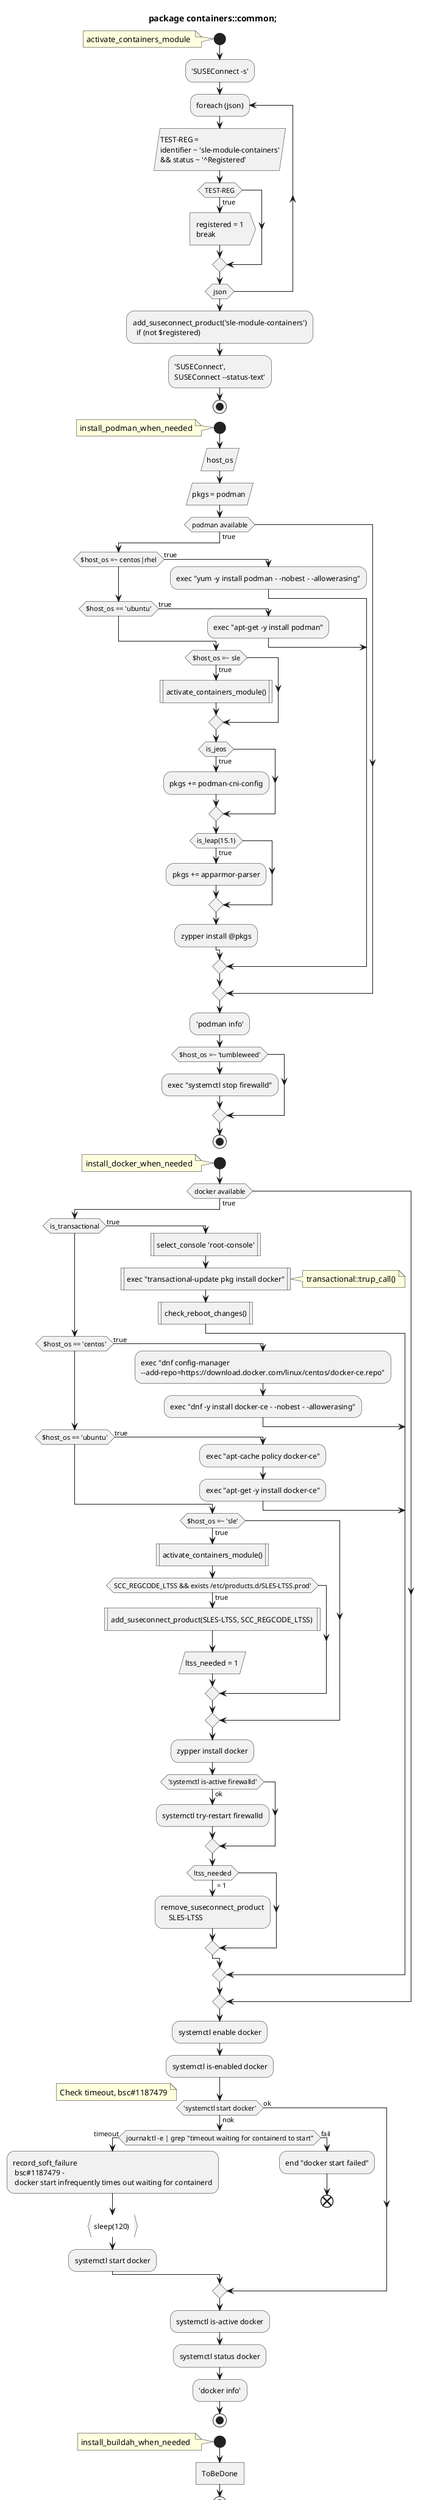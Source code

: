 ' # Copyright 2015-2021 SUSE LLC
' # SPDX-License-Identifier: GPL-2.0-or-later
' 
@startuml
!pragma useVerticalIf on

title package containers::common;

' use base Exporter;
' use Exporter;
' use strict;
' use warnings;
' use testapi;
' use registration;
' use version_utils;
' use utils qw(zypper_call systemctl file_content_replace script_retry script_output_retry);
' use containers::utils qw(can_build_sle_base registry_url container_ip container_route);
' use transactional qw(trup_call check_reboot_changes);
' use Mojo::JSON;
' 
' our @EXPORT = qw(is_unreleased_sle install_podman_when_needed install_docker_when_needed install_containerd_when_needed
'   test_container_runtime test_container_image scc_apply_docker_image_credentials scc_restore_docker_image_credentials
'   install_buildah_when_needed test_rpm_db_backend activate_containers_module check_containers_connectivity
'   test_search_registry);
' 
' sub is_unreleased_sle {
'     # If "SCC_URL" is set, it means we are in not-released SLE host and it points to proxy SCC url
'     return (get_var('SCC_URL', '') =~ /proxy/);
' }

start
note
activate_containers_module 
end note
'     my $registered = 0;
    :'SUSEConnect -s';
'     my ($running_version, $sp, $host_distri) = get_os_release;
    repeat:foreach (json)
         :TEST-REG = 
         identifier ~ 'sle-module-containers'
         && status ~ '^Registered'/

         if (TEST-REG) then(true)
            :registered = 1
            break >
         endif
    repeatwhile(json)
    :add_suseconnect_product('sle-module-containers') 
      if (not $registered);
    :'SUSEConnect',
    SUSEConnect --status-text';

stop 

start
note
install_podman_when_needed
end note
' sub  {
     :host_os/
     :pkgs = podman /

     if (podman available) then (true)
         if ($host_os =~ centos|rhel)  then(true)
             :exec "yum -y install podman - -nobest - -allowerasing";
         elseif ($host_os == 'ubuntu')  then (true)
             :exec "apt-get -y install podman";
         else
             ' # We may run openSUSE with DISTRI=sle and opensuse doesn't have SUSEConnect
            if ($host_os =~ sle) then(true)
                :activate_containers_module()|
            endif
            if (is_jeos) then(true)
                :pkgs += podman-cni-config;
            endif

            if (is_leap(15.1)) then (true)
                :pkgs += apparmor-parser;
            endif
            
            :zypper install @pkgs;
        
         endif
     endif
     :'podman info';
'     # In Tumbleweed podman containers can't access external network in some cases, e.g. when testing
'     # docker and podman in the same job. We would need to tweak firewalld with some extra configuration.
'     # It's just easier to stop it as we already have a test with podman+firewall
      if ($host_os =~ 'tumbleweed') then
      :exec "systemctl stop firewalld";
      endif
' }

stop


start
note
install_docker_when_needed
end note

'     my $host_os = shift;
     if (docker available) then (true)
        ' my $ltss_needed = 0;
         if (is_transactional) then (true)
            :select_console 'root-console'|
            :exec "transactional-update pkg install docker"|
            note right
            transactional::trup_call()
            end note
            :check_reboot_changes()|
         elseif ($host_os == 'centos') then (true)
            :exec "dnf config-manager 
            --add-repo=https://download.docker.com/linux/centos/docker-ce.repo";
             ' # if podman installed use flag "--allowerasing" to solve conflicts
            :exec "dnf -y install docker-ce - -nobest - -allowerasing";
         elseif ($host_os == 'ubuntu') then (true)
'             # Make sure you are about to install from the Docker repo instead of the default Ubuntu repo
            :exec "apt-cache policy docker-ce";
            :exec "apt-get -y install docker-ce";
         else
            if ($host_os =~ 'sle') then (true)
'                 # We may run openSUSE with DISTRI=sle and openSUSE does not have SUSEConnect
                :activate_containers_module()|
' 
'                 # Temporarly enable LTSS product on LTSS systems where it is not present
                if (SCC_REGCODE_LTSS && exists /etc/products.d/SLES-LTSS.prod') then (true)
                    :add_suseconnect_product(SLES-LTSS, SCC_REGCODE_LTSS) |
                    :ltss_needed = 1 /
                endif
            endif
' 
'             # docker package can be installed
            :zypper install docker;
' 
'             # Restart firewalld if enabled before. Ensure docker can properly interact (boo#1196801)
            if ('systemctl is-active firewalld') then (ok)
                :systemctl try-restart firewalld;
            endif
            if (ltss_needed) then ( = 1)
            :remove_suseconnect_product 
                SLES-LTSS;
            endif
        endif
    endif
' 
'     # docker daemon can be started
    :systemctl enable docker;
    :systemctl is-enabled docker;
'     # docker start, but taking bsc#1187479 into account. Please remove softfailure handling, once bsc#1187479 is solved.
    if ('systemctl start docker') then (ok)
    else (nok)
        note
        Check timeout, bsc#1187479
        end note
        if (journalctl -e | grep "timeout waiting for containerd to start") then (timeout)
'             # Retry one more time
            :record_soft_failure
             bsc#1187479 - 
             docker start infrequently times out waiting for containerd;
            :sleep(120) }
            :systemctl start docker;
        else (fail)
            :end "docker start failed";
            end
        endif
    endif
    :systemctl is-active docker;
    :systemctl status docker;
    :'docker info';
' 

stop


start
note
install_buildah_when_needed 
end note

:ToBeDone]

'     my $host_os = shift;
'     if (script_run("which buildah") != 0) {
'         if ($host_os eq 'centos') {
'             assert_script_run "dnf -y update", timeout => 900;
'             assert_script_run "dnf -y install buildah", timeout => 300;
'         elseif ($host_os eq 'ubuntu') {
'             script_retry("apt-get update", timeout => 900);
'             script_retry("apt-get -y install buildah", timeout => 300);
'         elseif ($host_os eq 'rhel') {
'             script_retry('yum update -y', timeout => 300);
'             script_retry('yum install -y buildah', timeout => 300);
'         } else {
'             activate_containers_module if $host_os =~ 'sle';
'             zypper_call('in buildah', timeout => 300);
'         }
'     }
'     if ((script_output 'buildah info') =~ m/Failed to decode the keys.+ostree_repo/) {
'         assert_script_run "sed -i 's/ostree_repo/#ostree_repo/' /etc/containers/storage.conf";
'         record_soft_failure 'bsc#1189893 - Failed to decode the keys [\"storage.options.ostree_repo\"] from \"/etc/containers/storage.conf\"';
'     }
'     record_info('buildah', script_output('buildah info'));
' }
stop

' sub install_containerd_when_needed {
'     my $registry = registry_url();
'     zypper_call('in containerd cni-plugins', timeout => 300);
'     zypper_call('in -t pattern apparmor') if is_sle('=15-SP3');
'     assert_script_run "curl " . data_url('containers/containerd.toml') . " -o /etc/containerd/config.toml";
'     file_content_replace("/etc/containerd/config.toml", REGISTRY => $registry);
'     assert_script_run('cat /etc/containerd/config.toml');
'     systemctl('start containerd.service');
'     record_info('containerd', script_output('containerd -h'));
' }
' 
' sub test_container_runtime {
'     my $runc = shift;
'     die "You must define the runtime!" unless $runc;
' 
'     # Installation of runtime
'     record_info 'Test #1', 'Test: Installation';
'     if (script_run("which $runc") != 0) {
'         if (is_transactional) {
'             select_console 'root-console';
'             trup_call("pkg install $runc");
'             check_reboot_changes;
'         } else {
'             zypper_call("in $runc");
'         }
'     } else {
'         record_info('INFO', "$runc is already installed on the system.");
'     }
'     record_info("$runc", script_output("$runc -v"));
' 
'     # create the OCI specification and verify that the template has been created
'     record_info 'Test #2', 'Test: OCI Specification';
'     assert_script_run("$runc spec");
'     assert_script_run('ls -l config.json');
'     script_run('cp config.json config.json.backup');
' 
'     # Modify the configuration to run the container in background
'     assert_script_run("sed -i -e '/\"terminal\":/ s/: .*/: false,/' config.json");
'     assert_script_run("sed -i -e 's/\"sh\"/\"echo\", \"Kalimera\"/' config.json");
' 
'     # Run (create, start, and delete) the container after it exits
'     record_info 'Test #3', 'Test: Use the run command';
'     assert_script_run("$runc run test1 | grep Kalimera");
' 
'     # Restore the default configuration
'     assert_script_run('mv config.json.backup config.json');
' 
'     assert_script_run("sed -i -e '/\"terminal\":/ s/: .*/: false,/' config.json");
'     assert_script_run("sed -i -e 's/\"sh\"/\"sleep\", \"120\"/' config.json");
' 
'     # Container Lifecycle
'     record_info 'Test #4', 'Test: Create a container';
'     assert_script_run("$runc create test2");
'     assert_script_run("$runc state test2 | grep status | grep created");
'     record_info 'Test #5', 'Test: List containers';
'     assert_script_run("$runc list | grep test2");
'     record_info 'Test #6', 'Test: Start a container';
'     assert_script_run("$runc start test2");
'     assert_script_run("$runc state test2 | grep running");
'     record_info 'Test #7', 'Test: Pause a container';
'     assert_script_run("$runc pause test2");
'     assert_script_run("$runc state test2 | grep paused");
'     record_info 'Test #8', 'Test: Resume a container';
'     assert_script_run("$runc resume test2");
'     assert_script_run("$runc state test2 | grep running");
'     record_info 'Test #9', 'Test: Stop a container';
'     assert_script_run("$runc kill test2 KILL");
'     sleep 30;
'     assert_script_run("$runc state test2 | grep stopped");
'     record_info 'Test #10', 'Test: Delete a container';
'     assert_script_run("$runc delete test2");
'     assert_script_run("! $runc state test2");
' 
'     # remove the configuration file
'     assert_script_run("rm config.json");
' }
' 
' sub test_search_registry {
'     my $engine = shift;
'     my @registries = qw(docker.io);
'     push @registries, qw(registry.opensuse.org registry.suse.com) if ($engine eq 'podman');
' 
'     foreach my $rlink (@registries) {
'         record_info("URL", "Scanning: $rlink");
'         my $res = script_run(sprintf(qq[set -o pipefail; %s search %s/busybox --format="{{.Name}}" |& tee ./out], $engine, $rlink));
'         if (script_run('grep "requested access to the resource is denied" ./out') == 0) {
'             record_soft_failure("bsc#1178214 Podman search doesn't work with SUSE Registry");
'             record_soft_failure("bsc#1198974 [sle15sp1,sle15sp2] podman search wrong return code") if ($res != 125);
'         }
'         die 'Unexpected error during search!' if ($res && $res != 125);
'     }
' }
' 
' # Test a given image. Takes the image and container runtime (docker or podman) as arguments
' sub test_container_image {
'     my %args = @_;
'     my $image = $args{image};
'     my $runtime = $args{runtime};
'     my $logfile = "/var/tmp/container_logs";
' 
'     die 'Argument $image not provided!' unless $image;
'     die 'Argument $runtime not provided!' unless $runtime;
' 
'     # Images from docker.io registry are listed without the 'docker.io/library/'
'     # Images from custom registry are listed with the '$registry/library/'
'     $image =~ s/^docker\.io\/library\///;
' 
'     my $smoketest = qq[/bin/sh -c '/bin/uname -r; /bin/echo "Heartbeat from $image"'];
' 
'     $runtime->pull($image, timeout => 420);
'     $runtime->check_image_in_host($image);
'     $runtime->create_container(image => $image, name => 'testing', cmd => $smoketest);
'     return if $runtime->runtime eq 'buildah';
'     $runtime->start_container('testing');
'     $runtime->halt_container('testing');
'     $runtime->get_container_logs('testing', $logfile);
'     $runtime->remove_container('testing');
'     if (script_run("grep \"`uname -r`\" '$logfile'") != 0) {
'         upload_logs("$logfile");
'         die "Kernel smoke test failed for $image";
'     }
'     if (script_run("grep \"Heartbeat from $image\" '$logfile'") != 0) {
'         upload_logs("$logfile");
'         die "Heartbeat test failed for $image";
'     }
'     assert_script_run "rm -f $logfile";
' }
' 
' sub scc_apply_docker_image_credentials {
'     my $regcode = get_var 'SCC_DOCKER_IMAGE';
'     assert_script_run "cp /etc/zypp/credentials.d/SCCcredentials{,.bak}";
'     assert_script_run "echo -ne \"$regcode\" > /etc/zypp/credentials.d/SCCcredentials";
' }
' 
' sub scc_restore_docker_image_credentials {
'     assert_script_run "cp /etc/zypp/credentials.d/SCCcredentials{.bak,}" if (is_sle() && get_var('SCC_DOCKER_IMAGE'));
' }
' 
' sub test_rpm_db_backend {
'     my %args = @_;
'     my $image = $args{image};
'     my $runtime = $args{runtime};
' 
'     die 'Argument $image not provided!' unless $image;
'     die 'Argument $runtime not provided!' unless $runtime;
' 
'     my ($running_version, $sp, $host_distri) = get_os_release("$runtime run $image");
'     # TW and SLE 15-SP3+ uses rpm-ndb in the image
'     if ($host_distri eq 'opensuse-tumbleweed' || ($host_distri eq 'sles' && check_version('>=15-SP3', "$running_version-SP$sp", qr/\d{2}(?:-sp\d)?/))) {
'         validate_script_output "$runtime run $image rpm --eval %_db_backend", sub { m/ndb/ };
'     }
' }
' 
' sub check_containers_connectivity {
'     my $runtime = shift;
'     record_info "connectivity", "Checking that containers can connect to the host, to each other and outside of the host";
'     my $container_name = 'sut_container';
' 
'     # Run container in the background (sleep for 30d because infinite is not supported by sleep in busybox)
'     script_retry "$runtime pull " . registry_url('alpine'), retry => 3, delay => 120;
'     assert_script_run "$runtime run -id --rm --name $container_name -p 1234:1234 " . registry_url('alpine') . " sleep 30d";
'     my $container_ip = container_ip $container_name, $runtime;
' 
'     # Connectivity to host check
'     my $container_route = container_route($container_name, $runtime);
'     assert_script_run "ping -c3 " . $container_route;
'     assert_script_run "$runtime run --rm " . registry_url('alpine') . " ping -c3 " . $container_route;
' 
'     # Cross-container connectivity check
'     assert_script_run "ping -c3 " . $container_ip;
'     assert_script_run "$runtime run --rm " . registry_url('alpine') . " ping -c3 " . $container_ip;
' 
'     # Outside IP connectivity check
'     script_retry "ping -c3 8.8.8.8", retry => 3, delay => 120;
'     script_retry "$runtime run --rm " . registry_url('alpine') . " ping -c3 8.8.8.8", retry => 3, delay => 120;
' 
'     # Outside IP+DNS connectivity check
'     script_retry "ping -c3 google.com", retry => 3, delay => 120;
'     script_retry "$runtime run --rm " . registry_url('alpine') . " ping -c3 google.com", retry => 3, delay => 120;
' 
'     # Kill the container running on background
'     assert_script_run "$runtime kill $container_name";
' }
' 
' 1;
' 
@enduml
